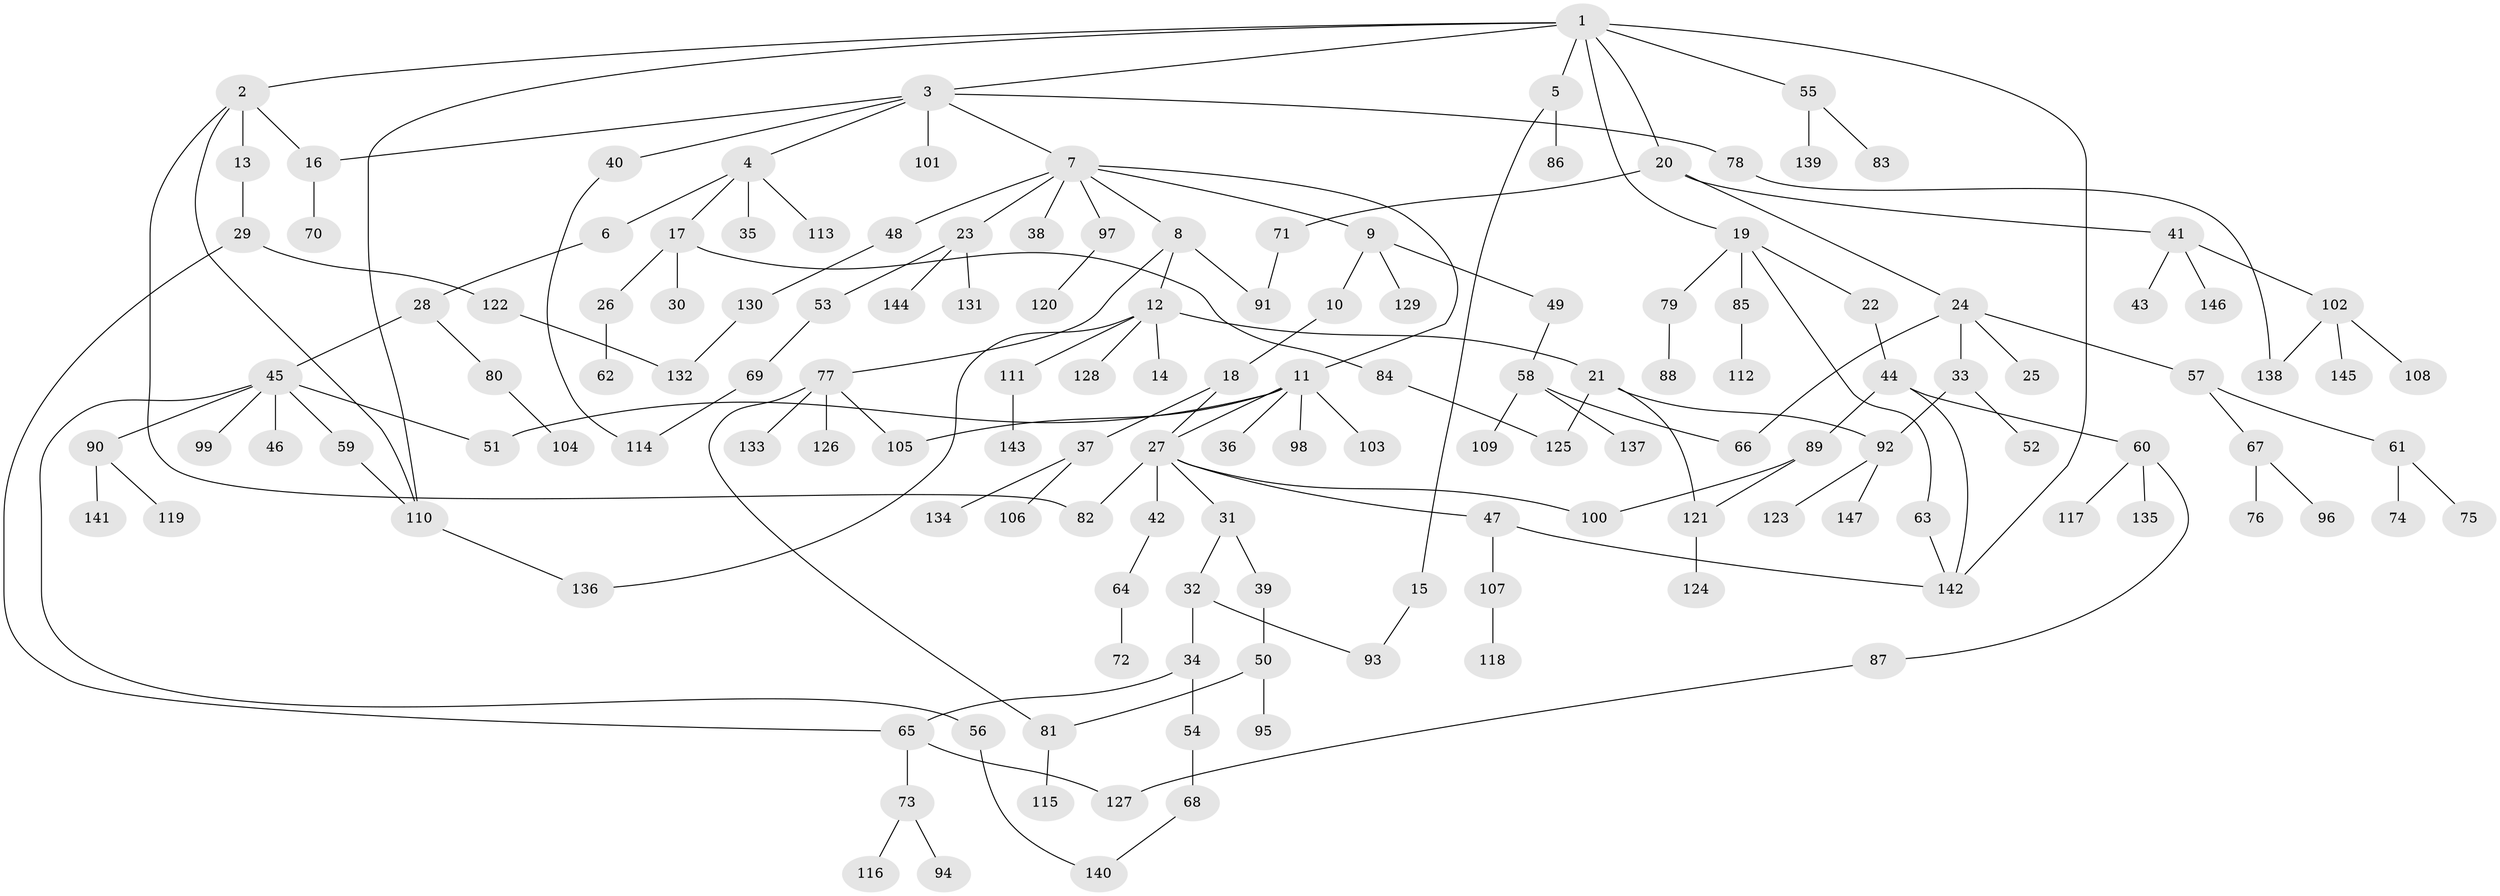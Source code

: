 // coarse degree distribution, {12: 0.009615384615384616, 5: 0.04807692307692308, 4: 0.11538461538461539, 3: 0.09615384615384616, 2: 0.25961538461538464, 10: 0.009615384615384616, 6: 0.038461538461538464, 1: 0.41346153846153844, 8: 0.009615384615384616}
// Generated by graph-tools (version 1.1) at 2025/51/02/27/25 19:51:37]
// undirected, 147 vertices, 171 edges
graph export_dot {
graph [start="1"]
  node [color=gray90,style=filled];
  1;
  2;
  3;
  4;
  5;
  6;
  7;
  8;
  9;
  10;
  11;
  12;
  13;
  14;
  15;
  16;
  17;
  18;
  19;
  20;
  21;
  22;
  23;
  24;
  25;
  26;
  27;
  28;
  29;
  30;
  31;
  32;
  33;
  34;
  35;
  36;
  37;
  38;
  39;
  40;
  41;
  42;
  43;
  44;
  45;
  46;
  47;
  48;
  49;
  50;
  51;
  52;
  53;
  54;
  55;
  56;
  57;
  58;
  59;
  60;
  61;
  62;
  63;
  64;
  65;
  66;
  67;
  68;
  69;
  70;
  71;
  72;
  73;
  74;
  75;
  76;
  77;
  78;
  79;
  80;
  81;
  82;
  83;
  84;
  85;
  86;
  87;
  88;
  89;
  90;
  91;
  92;
  93;
  94;
  95;
  96;
  97;
  98;
  99;
  100;
  101;
  102;
  103;
  104;
  105;
  106;
  107;
  108;
  109;
  110;
  111;
  112;
  113;
  114;
  115;
  116;
  117;
  118;
  119;
  120;
  121;
  122;
  123;
  124;
  125;
  126;
  127;
  128;
  129;
  130;
  131;
  132;
  133;
  134;
  135;
  136;
  137;
  138;
  139;
  140;
  141;
  142;
  143;
  144;
  145;
  146;
  147;
  1 -- 2;
  1 -- 3;
  1 -- 5;
  1 -- 19;
  1 -- 20;
  1 -- 55;
  1 -- 142;
  1 -- 110;
  2 -- 13;
  2 -- 110;
  2 -- 16;
  2 -- 82;
  3 -- 4;
  3 -- 7;
  3 -- 16;
  3 -- 40;
  3 -- 78;
  3 -- 101;
  4 -- 6;
  4 -- 17;
  4 -- 35;
  4 -- 113;
  5 -- 15;
  5 -- 86;
  6 -- 28;
  7 -- 8;
  7 -- 9;
  7 -- 11;
  7 -- 23;
  7 -- 38;
  7 -- 48;
  7 -- 97;
  8 -- 12;
  8 -- 77;
  8 -- 91;
  9 -- 10;
  9 -- 49;
  9 -- 129;
  10 -- 18;
  11 -- 27;
  11 -- 36;
  11 -- 98;
  11 -- 103;
  11 -- 51;
  11 -- 105;
  12 -- 14;
  12 -- 21;
  12 -- 111;
  12 -- 128;
  12 -- 136;
  13 -- 29;
  15 -- 93;
  16 -- 70;
  17 -- 26;
  17 -- 30;
  17 -- 84;
  18 -- 37;
  18 -- 27;
  19 -- 22;
  19 -- 63;
  19 -- 79;
  19 -- 85;
  20 -- 24;
  20 -- 41;
  20 -- 71;
  21 -- 121;
  21 -- 125;
  21 -- 92;
  22 -- 44;
  23 -- 53;
  23 -- 131;
  23 -- 144;
  24 -- 25;
  24 -- 33;
  24 -- 57;
  24 -- 66;
  26 -- 62;
  27 -- 31;
  27 -- 42;
  27 -- 47;
  27 -- 82;
  27 -- 100;
  28 -- 45;
  28 -- 80;
  29 -- 65;
  29 -- 122;
  31 -- 32;
  31 -- 39;
  32 -- 34;
  32 -- 93;
  33 -- 52;
  33 -- 92;
  34 -- 54;
  34 -- 65;
  37 -- 106;
  37 -- 134;
  39 -- 50;
  40 -- 114;
  41 -- 43;
  41 -- 102;
  41 -- 146;
  42 -- 64;
  44 -- 60;
  44 -- 89;
  44 -- 142;
  45 -- 46;
  45 -- 51;
  45 -- 56;
  45 -- 59;
  45 -- 90;
  45 -- 99;
  47 -- 107;
  47 -- 142;
  48 -- 130;
  49 -- 58;
  50 -- 95;
  50 -- 81;
  53 -- 69;
  54 -- 68;
  55 -- 83;
  55 -- 139;
  56 -- 140;
  57 -- 61;
  57 -- 67;
  58 -- 66;
  58 -- 109;
  58 -- 137;
  59 -- 110;
  60 -- 87;
  60 -- 117;
  60 -- 135;
  61 -- 74;
  61 -- 75;
  63 -- 142;
  64 -- 72;
  65 -- 73;
  65 -- 127;
  67 -- 76;
  67 -- 96;
  68 -- 140;
  69 -- 114;
  71 -- 91;
  73 -- 94;
  73 -- 116;
  77 -- 81;
  77 -- 105;
  77 -- 126;
  77 -- 133;
  78 -- 138;
  79 -- 88;
  80 -- 104;
  81 -- 115;
  84 -- 125;
  85 -- 112;
  87 -- 127;
  89 -- 121;
  89 -- 100;
  90 -- 119;
  90 -- 141;
  92 -- 123;
  92 -- 147;
  97 -- 120;
  102 -- 108;
  102 -- 145;
  102 -- 138;
  107 -- 118;
  110 -- 136;
  111 -- 143;
  121 -- 124;
  122 -- 132;
  130 -- 132;
}
